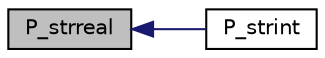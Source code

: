 digraph "P_strreal"
{
  edge [fontname="Helvetica",fontsize="10",labelfontname="Helvetica",labelfontsize="10"];
  node [fontname="Helvetica",fontsize="10",shape=record];
  rankdir="LR";
  Node610 [label="P_strreal",height=0.2,width=0.4,color="black", fillcolor="grey75", style="filled", fontcolor="black"];
  Node610 -> Node611 [dir="back",color="midnightblue",fontsize="10",style="solid",fontname="Helvetica"];
  Node611 [label="P_strint",height=0.2,width=0.4,color="black", fillcolor="white", style="filled",URL="$atlast_8c.html#a648b2b3678b90acbfc23cd8575e5a1fa"];
}
